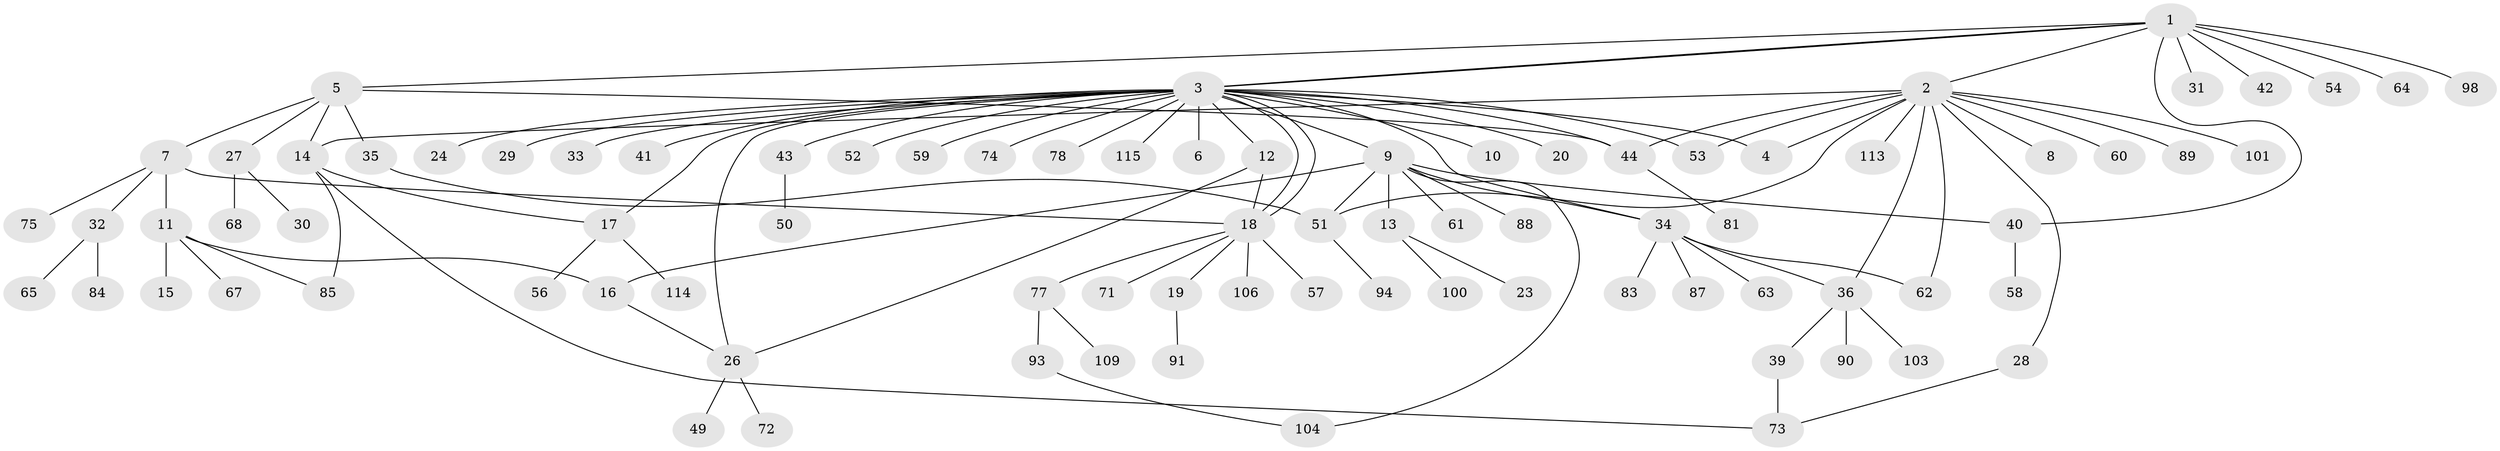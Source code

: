 // Generated by graph-tools (version 1.1) at 2025/23/03/03/25 07:23:50]
// undirected, 85 vertices, 107 edges
graph export_dot {
graph [start="1"]
  node [color=gray90,style=filled];
  1 [super="+25"];
  2 [super="+37"];
  3 [super="+102"];
  4;
  5;
  6;
  7 [super="+22"];
  8 [super="+21"];
  9 [super="+48"];
  10;
  11 [super="+82"];
  12 [super="+47"];
  13 [super="+80"];
  14 [super="+96"];
  15;
  16 [super="+76"];
  17 [super="+55"];
  18 [super="+46"];
  19;
  20;
  23;
  24;
  26 [super="+69"];
  27 [super="+45"];
  28;
  29;
  30;
  31;
  32 [super="+70"];
  33 [super="+92"];
  34 [super="+38"];
  35 [super="+110"];
  36 [super="+86"];
  39;
  40 [super="+111"];
  41;
  42;
  43;
  44 [super="+97"];
  49;
  50;
  51 [super="+105"];
  52;
  53 [super="+66"];
  54;
  56;
  57;
  58;
  59;
  60;
  61 [super="+112"];
  62;
  63;
  64;
  65;
  67;
  68 [super="+95"];
  71;
  72;
  73 [super="+108"];
  74;
  75 [super="+79"];
  77;
  78;
  81;
  83;
  84;
  85;
  87;
  88;
  89;
  90 [super="+107"];
  91;
  93;
  94;
  98 [super="+99"];
  100;
  101;
  103;
  104;
  106;
  109;
  113;
  114;
  115;
  1 -- 2;
  1 -- 3;
  1 -- 3;
  1 -- 5;
  1 -- 31;
  1 -- 40;
  1 -- 42;
  1 -- 64;
  1 -- 98;
  1 -- 54;
  2 -- 4;
  2 -- 8;
  2 -- 14;
  2 -- 28;
  2 -- 36;
  2 -- 44 [weight=2];
  2 -- 53;
  2 -- 60;
  2 -- 62;
  2 -- 89;
  2 -- 101;
  2 -- 113;
  2 -- 51;
  3 -- 4;
  3 -- 6;
  3 -- 9;
  3 -- 10;
  3 -- 12;
  3 -- 17;
  3 -- 18 [weight=2];
  3 -- 18;
  3 -- 20;
  3 -- 24;
  3 -- 26;
  3 -- 29;
  3 -- 33 [weight=2];
  3 -- 34;
  3 -- 41;
  3 -- 43;
  3 -- 52;
  3 -- 53;
  3 -- 59;
  3 -- 74;
  3 -- 78;
  3 -- 115;
  3 -- 44;
  5 -- 7;
  5 -- 14;
  5 -- 27;
  5 -- 35;
  5 -- 44;
  7 -- 11;
  7 -- 32;
  7 -- 75;
  7 -- 18;
  9 -- 13;
  9 -- 16;
  9 -- 34;
  9 -- 61;
  9 -- 88;
  9 -- 104;
  9 -- 51;
  9 -- 40;
  11 -- 15;
  11 -- 16;
  11 -- 67;
  11 -- 85;
  12 -- 18;
  12 -- 26;
  13 -- 23;
  13 -- 100;
  14 -- 73;
  14 -- 85;
  14 -- 17;
  16 -- 26;
  17 -- 56;
  17 -- 114;
  18 -- 19;
  18 -- 71;
  18 -- 106;
  18 -- 57;
  18 -- 77;
  19 -- 91;
  26 -- 49;
  26 -- 72;
  27 -- 30;
  27 -- 68 [weight=2];
  28 -- 73;
  32 -- 65;
  32 -- 84;
  34 -- 36;
  34 -- 62;
  34 -- 63;
  34 -- 83;
  34 -- 87;
  35 -- 51;
  36 -- 39;
  36 -- 90;
  36 -- 103;
  39 -- 73;
  40 -- 58;
  43 -- 50;
  44 -- 81;
  51 -- 94;
  77 -- 93;
  77 -- 109;
  93 -- 104;
}
